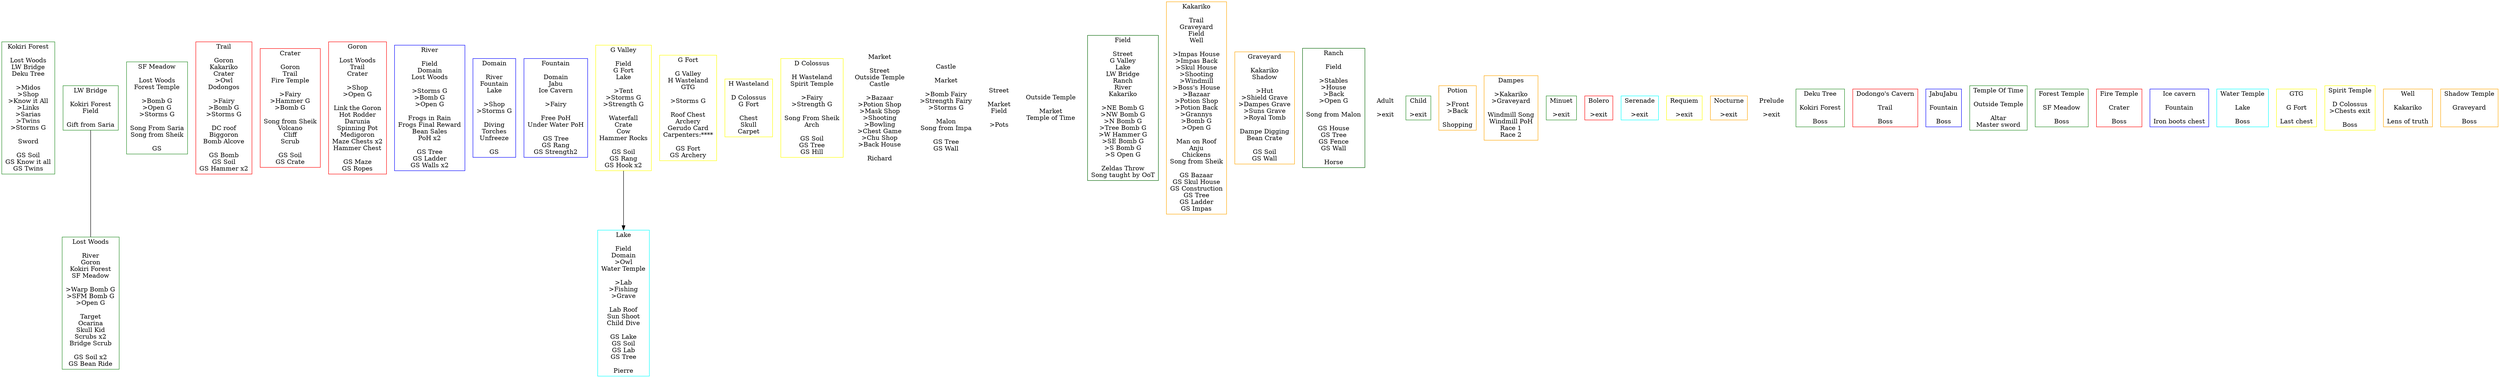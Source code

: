 digraph G {

#-----------------------------------------------------
#Kokiri Forest

KokiriForest[ submenu="Forest", shape="box", color="forestgreen", label="Kokiri Forest

Lost Woods
LW Bridge
Deku Tree

>Midos
>Shop
>Know it All
>Links
>Sarias
>Twins
>Storms G

Sword

GS Soil
GS Know it all
GS Twins
"]

#-----------------------------------------------------
#Lost Woods
LostWoods[ submenu="Forest", shape="box", color="forestgreen", label="Lost Woods

River
Goron
Kokiri Forest
SF Meadow

>Warp Bomb G
>SFM Bomb G
>Open G

Target
Ocarina
Skull Kid
Scrubs x2
Bridge Scrub

GS Soil x2
GS Bean Ride
"]

#-----------------------------------------------------
#Lost Woods Bridge
LWBridge[ submenu="Forest", shape="box", color="forestgreen", label="LW Bridge

Kokiri Forest
Field

Gift from Saria
"]

LWBridge -> LostWoods [ label = "", arrowhead="none", arrowtail="none" ]

#-----------------------------------------------------
#Sacred Forest Meadow
SFMeadow[ submenu="Forest", shape="box", color="forestgreen", label="SF Meadow

Lost Woods
Forest Temple

>Bomb G
>Open G
>Storms G

Song From Saria
Song from Sheik

GS
"]

#-----------------------------------------------------
#Death Mountain Trail
Trail[ submenu="Death Mountain", shape="box", color="red", label="Trail

Goron
Kakariko
Crater
>Owl
Dodongos

>Fairy
>Bomb G
>Storms G

DC roof
Biggoron
Bomb Alcove

GS Bomb
GS Soil
GS Hammer x2
"]

#-----------------------------------------------------
#Death Mountain Crater
Crater[ submenu="Death Mountain", shape="box", color="red", label="Crater

Goron
Trail
Fire Temple

>Fairy
>Hammer G
>Bomb G

Song from Sheik
Volcano
Cliff
Scrub

GS Soil
GS Crate
"]

#-----------------------------------------------------
#Goron City
Goron[ submenu="Death Mountain", shape="box", color="red", label="Goron

Lost Woods
Trail
Crater

>Shop
>Open G

Link the Goron
Hot Rodder
Darunia
Spinning Pot
Medigoron
Maze Chests x2
Hammer Chest

GS Maze
GS Ropes
"]

#-----------------------------------------------------
#Zoras River
River[ submenu="Zora", shape="box", color="blue", label="River

Field
Domain
Lost Woods

>Storms G
>Bomb G
>Open G

Frogs in Rain
Frogs Final Reward
Bean Sales
PoH x2

GS Tree
GS Ladder
GS Walls x2
"]

#-----------------------------------------------------
#Zoras Domain
Domain[ submenu="Zora", shape="box", color="blue", label="Domain

River
Fountain
Lake

>Shop
>Storms G

Diving
Torches
Unfreeze

GS
"]

#-----------------------------------------------------
#Zoras Fountain
Fountain[ submenu="Zora", shape="box", color="blue", label="Fountain

Domain
Jabu
Ice Cavern

>Fairy

Free PoH
Under Water PoH

GS Tree
GS Rang
GS Strength2
"]

#-----------------------------------------------------
#Lake Hylia

Lake[ submenu="Hyrule", shape="box", color="cyan", label="Lake

Field
Domain
>Owl
Water Temple

>Lab
>Fishing
>Grave

Lab Roof
Sun Shoot
Child Dive

GS Lake
GS Soil
GS Lab
GS Tree

Pierre
"]

#-----------------------------------------------------
#Gerudo Valley
GValley[ submenu="Gerudo", shape="box", color="yellow", label="G Valley

Field
G Fort
Lake

>Tent
>Storms G
>Strength G

Waterfall
Crate
Cow
Hammer Rocks

GS Soil
GS Rang
GS Hook x2
"]

#broken in chaos san
GValley -> Lake [ label = "" ]

#-----------------------------------------------------
#Gerudo Fortress
GFort[ submenu="Gerudo", shape="box", color="yellow", label="G Fort

G Valley
H Wasteland
GTG

>Storms G

Roof Chest
Archery
Gerudo Card
Carpenters:****

GS Fort
GS Archery
"]

#-----------------------------------------------------
#Haunted Wasteland
HWasteland[ submenu="Gerudo", shape="box", color="yellow", label="H Wasteland

D Colossus
G Fort

Chest
Skull
Carpet
"]

#-----------------------------------------------------
#Desert Colossus
DColossus[ submenu="Gerudo", shape="box", color="yellow", label="D Colossus

H Wasteland
Spirit Temple

>Fairy
>Strength G

Song From Sheik
Arch

GS Soil
GS Tree
GS Hill
"]

#-----------------------------------------------------
#Hyrule Castle Market

Market[ submenu="Hyrule", shape="box", color="white", label="Market

Street
Outside Temple
Castle

>Bazaar
>Potion Shop
>Mask Shop
>Shooting
>Bowling
>Chest Game
>Chu Shop
>Back House

Richard
"]

#-----------------------------------------------------
#Hyrule Castle

Castle[ submenu="Hyrule", shape="box",  color="white", label="Castle

Market

>Bomb Fairy
>Strength Fairy
>Storms G

Malon
Song from Impa

GS Tree
GS Wall
"]

#-----------------------------------------------------
#Drawbridge Street

Street[ submenu="Hyrule", shape="box", color="white", label="Street

Market
Field

>Pots
"]

#-----------------------------------------------------
#Outside Temple of Time
OutsideTemple[ submenu="Hyrule", shape="box", color="white", label="Outside Temple

Market
Temple of Time
"]

#-----------------------------------------------------
#Hyrule Field
Field[ submenu="Hyrule", shape="box", color="darkgreen", label="Field

Street
G Valley
Lake
LW Bridge
Ranch
River
Kakariko

>NE Bomb G
>NW Bomb G
>N Bomb G
>Tree Bomb G
>W Hammer G
>SE Bomb G
>S Bomb G
>S Open G

Zeldas Throw
Song taught by OoT
"]

#-----------------------------------------------------
#Kakariko Village
Kakariko[ submenu="Kakariko", shape="box", color="orange", label="Kakariko

Trail
Graveyard
Field
Well

>Impas House
>Impas Back
>Skul House
>Shooting
>Windmill
>Boss's House
>Bazaar
>Potion Shop
>Potion Back
>Grannys
>Bomb G
>Open G

Man on Roof
Anju
Chickens
Song from Sheik

GS Bazaar
GS Skul House
GS Construction
GS Tree
GS Ladder
GS Impas
"]

#-----------------------------------------------------
#Graveyard
Graveyard[ submenu="Kakariko", shape="box", color="orange", label="Graveyard

Kakariko
Shadow

>Hut
>Shield Grave
>Dampes Grave
>Suns Grave
>Royal Tomb

Dampe Digging
Bean Crate

GS Soil
GS Wall
"]

#-----------------------------------------------------
#Lon Lon Ranch

Ranch[ submenu="Hyrule", shape="box", color="darkgreen", label="Ranch

Field

>Stables
>House
>Back
>Open G

Song from Malon

GS House
GS Tree
GS Fence
GS Wall

Horse
"]

#-----------------------------------------------------
#Misc Interiors

Adult [ shape="box", color = "white", label="Adult

>exit
"]

Child [ shape="box", color = "forestgreen",  label="Child

>exit
"]

Potion [ submenu="Kakariko", shape="box", color = "orange",  label="Potion

>Front
>Back

Shopping
"]

Dampes [ submenu="Kakariko", shape="box", color = "orange",  label="Dampes

>Kakariko
>Graveyard

Windmill Song
Windmill PoH
Race 1
Race 2
"]

#-----------------------------------------------------
#Songs

Minuet[ submenu="Songs", shape="box", color="forestgreen", label="Minuet

>exit
"]

Bolero[ submenu="Songs", shape="box", color="red", label="Bolero

>exit
"]

Serenade[ submenu="Songs", shape="box", color="cyan", label="Serenade

>exit
"]

Requiem[ submenu="Songs", shape="box", color="yellow", label="Requiem

>exit
"]

Nocturne[ submenu="Songs", shape="box", color="orange", label="Nocturne

>exit
"]

Prelude[ submenu="Songs", shape="box", color="white", label="Prelude

>exit
"]

#-----------------------------------------------------
#Dungeons

DekuTree[ shape="box", color="forestgreen", label="Deku Tree

Kokiri Forest

Boss
"]

DodongosCavern[ shape="box", color="red", label="Dodongo's Cavern

Trail

Boss
"]

JabuJabu[ shape="box", color="blue", label="JabuJabu

Fountain

Boss
"]

TempleOfTime[ shape="box", color="forestgreen", label="Temple Of Time

Outside Temple

Altar
Master sword
"]

ForestTemple[ shape="box", color="forestgreen", label="Forest Temple

SF Meadow

Boss
"]

FireTemple[ shape="box", color="red", label="Fire Temple

Crater

Boss
"]

IceCavern[ shape="box", color="blue", label="Ice cavern

Fountain

Iron boots chest
"]

WaterTemple[ shape="box", color="cyan", label="Water Temple

Lake

Boss
"]

GTG[ shape="box", color="yellow", label="GTG

G Fort

Last chest
"]

SpiritTemple[ shape="box", color="yellow", label="Spirit Temple

D Colossus
>Chests exit

Boss
"]

BotW[ shape="box", color="orange", label="Well

Kakariko

Lens of truth
"]

ShadowTemple[ shape="box", color="orange", label="Shadow Temple

Graveyard

Boss
"]

}
